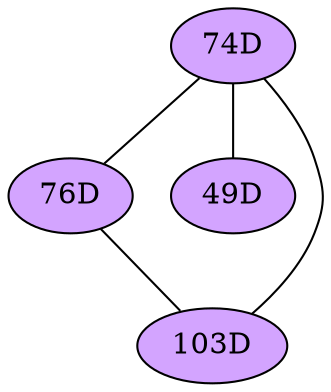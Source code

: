 // The Round Table
graph {
	"74D" [fillcolor="#D3A4FF" style=radial]
	"76D" [fillcolor="#D3A4FF" style=radial]
	"74D" -- "76D" [penwidth=1]
	"74D" [fillcolor="#D3A4FF" style=radial]
	"49D" [fillcolor="#D3A4FF" style=radial]
	"74D" -- "49D" [penwidth=1]
	"74D" [fillcolor="#D3A4FF" style=radial]
	"103D" [fillcolor="#D3A4FF" style=radial]
	"74D" -- "103D" [penwidth=1]
	"76D" [fillcolor="#D3A4FF" style=radial]
	"103D" [fillcolor="#D3A4FF" style=radial]
	"76D" -- "103D" [penwidth=1]
}
